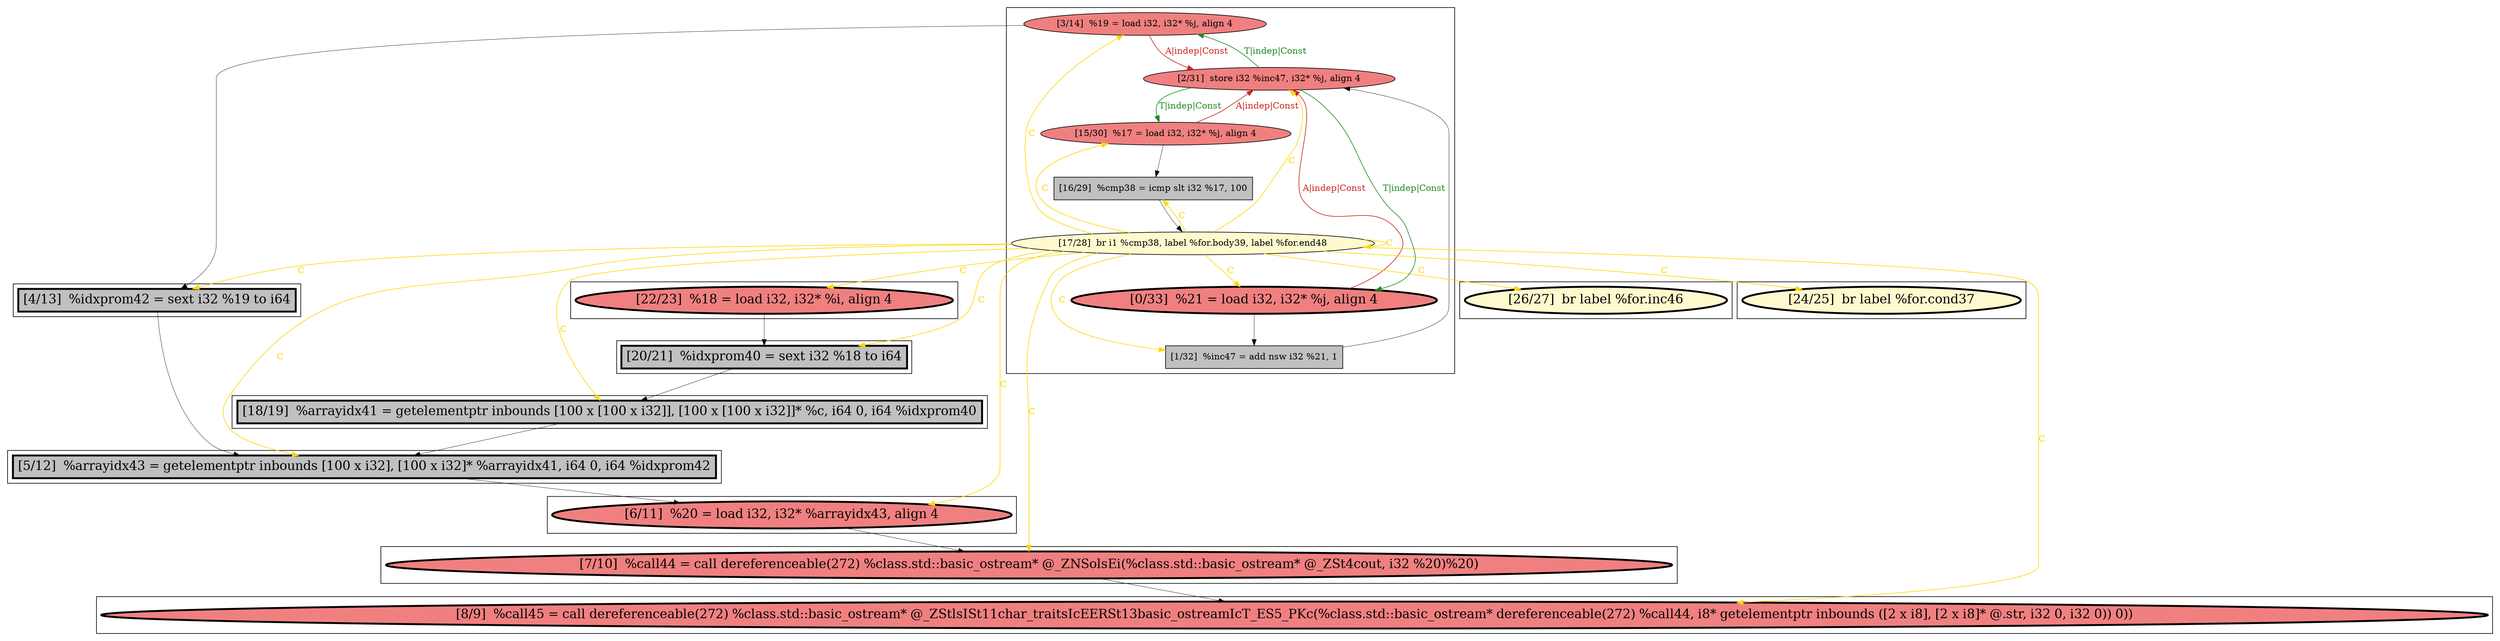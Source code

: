 
digraph G {



node1312->node1311 [style=solid,color=black,label="",penwidth=0.5,fontcolor=black ]
node1317->node1313 [style=solid,color=black,label="",penwidth=0.5,fontcolor=black ]
node1310->node1309 [style=solid,color=black,label="",penwidth=0.5,fontcolor=black ]
node1319->node1318 [style=solid,color=black,label="",penwidth=0.5,fontcolor=black ]
node1316->node1312 [style=solid,color=black,label="",penwidth=0.5,fontcolor=black ]
node1320->node1323 [style=solid,color=gold,label="C",penwidth=1.0,fontcolor=gold ]
node1322->node1320 [style=solid,color=black,label="",penwidth=0.5,fontcolor=black ]
node1320->node1322 [style=solid,color=gold,label="C",penwidth=1.0,fontcolor=gold ]
node1321->node1319 [style=solid,color=forestgreen,label="T|indep|Const",penwidth=1.0,fontcolor=forestgreen ]
node1323->node1322 [style=solid,color=black,label="",penwidth=0.5,fontcolor=black ]
node1311->node1310 [style=solid,color=black,label="",penwidth=0.5,fontcolor=black ]
node1320->node1313 [style=solid,color=gold,label="C",penwidth=1.0,fontcolor=gold ]
node1321->node1317 [style=solid,color=forestgreen,label="T|indep|Const",penwidth=1.0,fontcolor=forestgreen ]
node1320->node1314 [style=solid,color=gold,label="C",penwidth=1.0,fontcolor=gold ]
node1320->node1320 [style=solid,color=gold,label="C",penwidth=1.0,fontcolor=gold ]
node1320->node1309 [style=solid,color=gold,label="C",penwidth=1.0,fontcolor=gold ]
node1317->node1321 [style=solid,color=firebrick3,label="A|indep|Const",penwidth=1.0,fontcolor=firebrick3 ]
node1320->node1319 [style=solid,color=gold,label="C",penwidth=1.0,fontcolor=gold ]
node1320->node1311 [style=solid,color=gold,label="C",penwidth=1.0,fontcolor=gold ]
node1320->node1310 [style=solid,color=gold,label="C",penwidth=1.0,fontcolor=gold ]
node1320->node1318 [style=solid,color=gold,label="C",penwidth=1.0,fontcolor=gold ]
node1313->node1312 [style=solid,color=black,label="",penwidth=0.5,fontcolor=black ]
node1320->node1324 [style=solid,color=gold,label="C",penwidth=1.0,fontcolor=gold ]
node1318->node1321 [style=solid,color=black,label="",penwidth=0.5,fontcolor=black ]
node1325->node1316 [style=solid,color=black,label="",penwidth=0.5,fontcolor=black ]
node1320->node1325 [style=solid,color=gold,label="C",penwidth=1.0,fontcolor=gold ]
node1320->node1316 [style=solid,color=gold,label="C",penwidth=1.0,fontcolor=gold ]
node1320->node1315 [style=solid,color=gold,label="C",penwidth=1.0,fontcolor=gold ]
node1320->node1312 [style=solid,color=gold,label="C",penwidth=1.0,fontcolor=gold ]
node1320->node1321 [style=solid,color=gold,label="C",penwidth=1.0,fontcolor=gold ]
node1324->node1325 [style=solid,color=black,label="",penwidth=0.5,fontcolor=black ]
node1321->node1323 [style=solid,color=forestgreen,label="T|indep|Const",penwidth=1.0,fontcolor=forestgreen ]
node1323->node1321 [style=solid,color=firebrick3,label="A|indep|Const",penwidth=1.0,fontcolor=firebrick3 ]
node1319->node1321 [style=solid,color=firebrick3,label="A|indep|Const",penwidth=1.0,fontcolor=firebrick3 ]
node1320->node1317 [style=solid,color=gold,label="C",penwidth=1.0,fontcolor=gold ]


subgraph cluster10 {


node1325 [penwidth=3.0,fontsize=20,fillcolor=grey,label="[20/21]  %idxprom40 = sext i32 %18 to i64",shape=rectangle,style=filled ]



}

subgraph cluster9 {


node1324 [penwidth=3.0,fontsize=20,fillcolor=lightcoral,label="[22/23]  %18 = load i32, i32* %i, align 4",shape=ellipse,style=filled ]



}

subgraph cluster8 {


node1323 [fillcolor=lightcoral,label="[15/30]  %17 = load i32, i32* %j, align 4",shape=ellipse,style=filled ]
node1318 [fillcolor=grey,label="[1/32]  %inc47 = add nsw i32 %21, 1",shape=rectangle,style=filled ]
node1317 [fillcolor=lightcoral,label="[3/14]  %19 = load i32, i32* %j, align 4",shape=ellipse,style=filled ]
node1319 [penwidth=3.0,fontsize=20,fillcolor=lightcoral,label="[0/33]  %21 = load i32, i32* %j, align 4",shape=ellipse,style=filled ]
node1320 [fillcolor=lemonchiffon,label="[17/28]  br i1 %cmp38, label %for.body39, label %for.end48",shape=ellipse,style=filled ]
node1321 [fillcolor=lightcoral,label="[2/31]  store i32 %inc47, i32* %j, align 4",shape=ellipse,style=filled ]
node1322 [fillcolor=grey,label="[16/29]  %cmp38 = icmp slt i32 %17, 100",shape=rectangle,style=filled ]



}

subgraph cluster7 {


node1316 [penwidth=3.0,fontsize=20,fillcolor=grey,label="[18/19]  %arrayidx41 = getelementptr inbounds [100 x [100 x i32]], [100 x [100 x i32]]* %c, i64 0, i64 %idxprom40",shape=rectangle,style=filled ]



}

subgraph cluster6 {


node1315 [penwidth=3.0,fontsize=20,fillcolor=lemonchiffon,label="[24/25]  br label %for.cond37",shape=ellipse,style=filled ]



}

subgraph cluster0 {


node1309 [penwidth=3.0,fontsize=20,fillcolor=lightcoral,label="[8/9]  %call45 = call dereferenceable(272) %class.std::basic_ostream* @_ZStlsISt11char_traitsIcEERSt13basic_ostreamIcT_ES5_PKc(%class.std::basic_ostream* dereferenceable(272) %call44, i8* getelementptr inbounds ([2 x i8], [2 x i8]* @.str, i32 0, i32 0)) 0))",shape=ellipse,style=filled ]



}

subgraph cluster5 {


node1314 [penwidth=3.0,fontsize=20,fillcolor=lemonchiffon,label="[26/27]  br label %for.inc46",shape=ellipse,style=filled ]



}

subgraph cluster1 {


node1310 [penwidth=3.0,fontsize=20,fillcolor=lightcoral,label="[7/10]  %call44 = call dereferenceable(272) %class.std::basic_ostream* @_ZNSolsEi(%class.std::basic_ostream* @_ZSt4cout, i32 %20)%20)",shape=ellipse,style=filled ]



}

subgraph cluster2 {


node1311 [penwidth=3.0,fontsize=20,fillcolor=lightcoral,label="[6/11]  %20 = load i32, i32* %arrayidx43, align 4",shape=ellipse,style=filled ]



}

subgraph cluster3 {


node1312 [penwidth=3.0,fontsize=20,fillcolor=grey,label="[5/12]  %arrayidx43 = getelementptr inbounds [100 x i32], [100 x i32]* %arrayidx41, i64 0, i64 %idxprom42",shape=rectangle,style=filled ]



}

subgraph cluster4 {


node1313 [penwidth=3.0,fontsize=20,fillcolor=grey,label="[4/13]  %idxprom42 = sext i32 %19 to i64",shape=rectangle,style=filled ]



}

}
